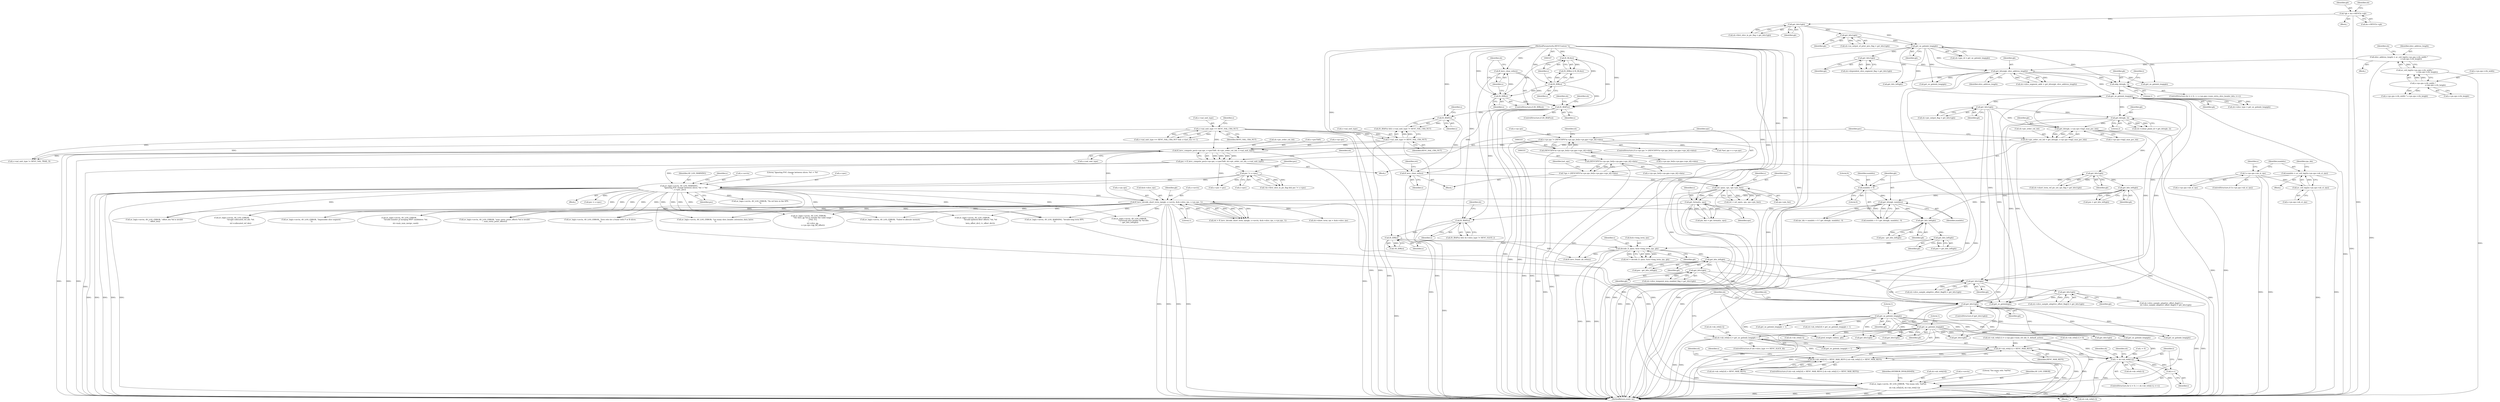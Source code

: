 digraph "0_FFmpeg_54655623a82632e7624714d7b2a3e039dc5faa7e_0@array" {
"1001169" [label="(Call,sh->nb_refs[L1] = get_ue_golomb_long(gb) + 1)"];
"1001176" [label="(Call,get_ue_golomb_long(gb))"];
"1001160" [label="(Call,get_ue_golomb_long(gb))"];
"1001150" [label="(Call,get_bits1(gb))"];
"1000699" [label="(Call,get_bits(gb, 2))"];
"1000617" [label="(Call,get_ue_golomb_long(gb))"];
"1000610" [label="(Call,skip_bits(gb, 1))"];
"1000511" [label="(Call,get_bitsz(gb, slice_address_length))"];
"1000487" [label="(Call,get_bits1(gb))"];
"1000201" [label="(Call,get_ue_golomb_long(gb))"];
"1000132" [label="(Call,get_bits1(gb))"];
"1000111" [label="(Call,*gb = &s->HEVClc->gb)"];
"1000195" [label="(Call,get_bits1(gb))"];
"1000489" [label="(Call,slice_address_length = av_ceil_log2(s->ps.sps->ctb_width *\n                                            s->ps.sps->ctb_height))"];
"1000491" [label="(Call,av_ceil_log2(s->ps.sps->ctb_width *\n                                            s->ps.sps->ctb_height))"];
"1000492" [label="(Call,s->ps.sps->ctb_width *\n                                            s->ps.sps->ctb_height)"];
"1000685" [label="(Call,get_bits1(gb))"];
"1001065" [label="(Call,get_bits1(gb))"];
"1001042" [label="(Call,get_bits1(gb))"];
"1000932" [label="(Call,get_bits_left(gb))"];
"1000898" [label="(Call,decode_lt_rps(s, &sh->long_term_rps, gb))"];
"1000704" [label="(Call,IS_IDR(s))"];
"1000652" [label="(Call,IS_IRAP(s))"];
"1000189" [label="(Call,IS_IRAP(s))"];
"1000181" [label="(Call,ff_hevc_clear_refs(s))"];
"1000179" [label="(Call,IS_IDR(s))"];
"1000156" [label="(Call,IS_BLA(s))"];
"1000154" [label="(Call,IS_IDR(s))"];
"1000108" [label="(MethodParameterIn,HEVCContext *s)"];
"1000431" [label="(Call,get_format(s, sps))"];
"1000417" [label="(Call,set_sps(s, sps, sps->pix_fmt))"];
"1000413" [label="(Call,ff_hevc_clear_refs(s))"];
"1000360" [label="(Call,IS_IRAP(s))"];
"1000328" [label="(Call,*sps = (HEVCSPS*)s->ps.sps_list[s->ps.pps->sps_id]->data)"];
"1000330" [label="(Call,(HEVCSPS*)s->ps.sps_list[s->ps.pps->sps_id]->data)"];
"1000309" [label="(Call,(HEVCSPS*)s->ps.sps_list[s->ps.pps->sps_id]->data)"];
"1000894" [label="(Call,get_bits_left(gb))"];
"1000890" [label="(Call,get_bits_left(gb))"];
"1000866" [label="(Call,get_bits(gb, numbits))"];
"1000789" [label="(Call,get_bits_left(gb))"];
"1000785" [label="(Call,get_bits1(gb))"];
"1000713" [label="(Call,get_bits(gb, s->ps.sps->log2_max_poc_lsb))"];
"1000863" [label="(Call,numbits > 0)"];
"1000850" [label="(Call,numbits = av_ceil_log2(s->ps.sps->nb_st_rps))"];
"1000852" [label="(Call,av_ceil_log2(s->ps.sps->nb_st_rps))"];
"1000833" [label="(Call,!s->ps.sps->nb_st_rps)"];
"1000799" [label="(Call,ff_hevc_decode_short_term_rps(gb, s->avctx, &sh->slice_rps, s->ps.sps, 1))"];
"1000751" [label="(Call,av_log(s->avctx, AV_LOG_WARNING,\n                       \"Ignoring POC change between slices: %d -> %d\n\", s->poc, poc))"];
"1000745" [label="(Call,poc != s->poc)"];
"1000722" [label="(Call,poc = ff_hevc_compute_poc(s->ps.sps, s->pocTid0, sh->pic_order_cnt_lsb, s->nal_unit_type))"];
"1000724" [label="(Call,ff_hevc_compute_poc(s->ps.sps, s->pocTid0, sh->pic_order_cnt_lsb, s->nal_unit_type))"];
"1000303" [label="(Call,s->ps.sps != (HEVCSPS*)s->ps.sps_list[s->ps.pps->sps_id]->data)"];
"1000709" [label="(Call,sh->pic_order_cnt_lsb = get_bits(gb, s->ps.sps->log2_max_poc_lsb))"];
"1000287" [label="(Call,s->nal_unit_type == HEVC_NAL_CRA_NUT)"];
"1000362" [label="(Call,s->nal_unit_type != HEVC_NAL_CRA_NUT)"];
"1000946" [label="(Call,get_bits1(gb))"];
"1001188" [label="(Call,sh->nb_refs[L1] > HEVC_MAX_REFS)"];
"1001180" [label="(Call,sh->nb_refs[L0] > HEVC_MAX_REFS || sh->nb_refs[L1] > HEVC_MAX_REFS)"];
"1001196" [label="(Call,av_log(s->avctx, AV_LOG_ERROR, \"Too many refs: %d/%d.\n\",\n                       sh->nb_refs[L0], sh->nb_refs[L1]))"];
"1001324" [label="(Call,i < sh->nb_refs[L1])"];
"1001331" [label="(Call,i++)"];
"1001808" [label="(Call,get_ue_golomb_long(gb))"];
"1000904" [label="(Identifier,gb)"];
"1000704" [label="(Call,IS_IDR(s))"];
"1000487" [label="(Call,get_bits1(gb))"];
"1000799" [label="(Call,ff_hevc_decode_short_term_rps(gb, s->avctx, &sh->slice_rps, s->ps.sps, 1))"];
"1000705" [label="(Identifier,s)"];
"1001331" [label="(Call,i++)"];
"1000202" [label="(Identifier,gb)"];
"1001197" [label="(Call,s->avctx)"];
"1001201" [label="(Literal,\"Too many refs: %d/%d.\n\")"];
"1000609" [label="(Identifier,i)"];
"1001523" [label="(Call,get_se_golomb(gb))"];
"1000756" [label="(Literal,\"Ignoring POC change between slices: %d -> %d\n\")"];
"1000891" [label="(Identifier,gb)"];
"1000418" [label="(Identifier,s)"];
"1000132" [label="(Call,get_bits1(gb))"];
"1001179" [label="(ControlStructure,if (sh->nb_refs[L0] > HEVC_MAX_REFS || sh->nb_refs[L1] > HEVC_MAX_REFS))"];
"1000201" [label="(Call,get_ue_golomb_long(gb))"];
"1001178" [label="(Literal,1)"];
"1000611" [label="(Identifier,gb)"];
"1000431" [label="(Call,get_format(s, sps))"];
"1000895" [label="(Identifier,gb)"];
"1000155" [label="(Identifier,s)"];
"1000757" [label="(Call,s->poc)"];
"1001435" [label="(Call,av_log(s->avctx, AV_LOG_ERROR,\n                               \"Invalid collocated_ref_idx: %d.\n\",\n                               sh->collocated_ref_idx))"];
"1000797" [label="(Call,ret = ff_hevc_decode_short_term_rps(gb, s->avctx, &sh->slice_rps, s->ps.sps, 1))"];
"1000302" [label="(ControlStructure,if (s->ps.sps != (HEVCSPS*)s->ps.sps_list[s->ps.pps->sps_id]->data))"];
"1000128" [label="(Call,sh->first_slice_in_pic_flag = get_bits1(gb))"];
"1000755" [label="(Identifier,AV_LOG_WARNING)"];
"1000612" [label="(Literal,1)"];
"1000898" [label="(Call,decode_lt_rps(s, &sh->long_term_rps, gb))"];
"1000786" [label="(Identifier,gb)"];
"1000776" [label="(Call,s->poc = poc)"];
"1000743" [label="(Identifier,sh)"];
"1001420" [label="(Call,get_ue_golomb_long(gb))"];
"1000700" [label="(Identifier,gb)"];
"1000332" [label="(Call,s->ps.sps_list[s->ps.pps->sps_id]->data)"];
"1000723" [label="(Identifier,poc)"];
"1002030" [label="(Call,get_ue_golomb_long(gb))"];
"1001320" [label="(ControlStructure,for (i = 0; i < sh->nb_refs[L1]; i++))"];
"1000656" [label="(Identifier,sh)"];
"1000493" [label="(Call,s->ps.sps->ctb_width)"];
"1001036" [label="(Call,sh->slice_sample_adaptive_offset_flag[0] = get_bits1(gb))"];
"1000483" [label="(Call,sh->dependent_slice_segment_flag = get_bits1(gb))"];
"1000652" [label="(Call,IS_IRAP(s))"];
"1000361" [label="(Identifier,s)"];
"1000112" [label="(Identifier,gb)"];
"1001161" [label="(Identifier,gb)"];
"1000489" [label="(Call,slice_address_length = av_ceil_log2(s->ps.sps->ctb_width *\n                                            s->ps.sps->ctb_height))"];
"1000787" [label="(Call,pos = get_bits_left(gb))"];
"1001189" [label="(Call,sh->nb_refs[L1])"];
"1000179" [label="(Call,IS_IDR(s))"];
"1001181" [label="(Call,sh->nb_refs[L0] > HEVC_MAX_REFS)"];
"1000195" [label="(Call,get_bits1(gb))"];
"1000154" [label="(Call,IS_IDR(s))"];
"1001136" [label="(Call,sh->nb_refs[L1] = s->ps.pps->num_ref_idx_l1_default_active)"];
"1001326" [label="(Call,sh->nb_refs[L1])"];
"1001195" [label="(Block,)"];
"1000193" [label="(Identifier,sh)"];
"1000491" [label="(Call,av_ceil_log2(s->ps.sps->ctb_width *\n                                            s->ps.sps->ctb_height))"];
"1000500" [label="(Call,s->ps.sps->ctb_height)"];
"1000725" [label="(Call,s->ps.sps)"];
"1000291" [label="(Identifier,HEVC_NAL_CRA_NUT)"];
"1001478" [label="(Call,pred_weight_table(s, gb))"];
"1000781" [label="(Call,sh->short_term_ref_pic_set_sps_flag = get_bits1(gb))"];
"1001324" [label="(Call,i < sh->nb_refs[L1])"];
"1000790" [label="(Identifier,gb)"];
"1001149" [label="(ControlStructure,if (get_bits1(gb)))"];
"1000311" [label="(Call,s->ps.sps_list[s->ps.pps->sps_id]->data)"];
"1000801" [label="(Call,s->avctx)"];
"1000699" [label="(Call,get_bits(gb, 2))"];
"1000760" [label="(Identifier,poc)"];
"1001066" [label="(Identifier,gb)"];
"1000713" [label="(Call,get_bits(gb, s->ps.sps->log2_max_poc_lsb))"];
"1000851" [label="(Identifier,numbits)"];
"1000294" [label="(Identifier,s)"];
"1000864" [label="(Identifier,numbits)"];
"1001369" [label="(Call,get_bits1(gb))"];
"1000432" [label="(Identifier,s)"];
"1000681" [label="(Call,sh->pic_output_flag = get_bits1(gb))"];
"1000813" [label="(Literal,1)"];
"1001200" [label="(Identifier,AV_LOG_ERROR)"];
"1001176" [label="(Call,get_ue_golomb_long(gb))"];
"1001858" [label="(Call,av_log(s->avctx, AV_LOG_ERROR, \"offset_len %d is invalid\n\", offset_len))"];
"1001162" [label="(Literal,1)"];
"1001236" [label="(Call,av_log(s->avctx, AV_LOG_ERROR, \"Zero refs for a frame with P or B slices.\n\"))"];
"1000288" [label="(Call,s->nal_unit_type)"];
"1000366" [label="(Identifier,HEVC_NAL_CRA_NUT)"];
"1001321" [label="(Call,i = 0)"];
"1000867" [label="(Identifier,gb)"];
"1001207" [label="(Call,sh->nb_refs[L1])"];
"1002033" [label="(Call,av_log(s->avctx, AV_LOG_ERROR, \"too many slice_header_extension_data_bytes\n\"))"];
"1000947" [label="(Identifier,gb)"];
"1000709" [label="(Call,sh->pic_order_cnt_lsb = get_bits(gb, s->ps.sps->log2_max_poc_lsb))"];
"1000842" [label="(Call,av_log(s->avctx, AV_LOG_ERROR, \"No ref lists in the SPS.\n\"))"];
"1000287" [label="(Call,s->nal_unit_type == HEVC_NAL_CRA_NUT)"];
"1001508" [label="(Call,av_log(s->avctx, AV_LOG_ERROR,\n                       \"Invalid number of merging MVP candidates: %d.\n\",\n                       sh->max_num_merge_cand))"];
"1000808" [label="(Call,s->ps.sps)"];
"1000703" [label="(Call,!IS_IDR(s))"];
"1000869" [label="(Literal,0)"];
"1000133" [label="(Identifier,gb)"];
"1000861" [label="(Identifier,rps_idx)"];
"1000507" [label="(Call,sh->slice_segment_addr = get_bitsz(gb, slice_address_length))"];
"1000109" [label="(Block,)"];
"1000416" [label="(Identifier,ret)"];
"1000868" [label="(Identifier,numbits)"];
"1001647" [label="(Call,av_log(s->avctx, AV_LOG_ERROR,\n                            \"Invalid deblock filter offsets: %d, %d\n\",\n                            beta_offset_div2, tc_offset_div2))"];
"1000715" [label="(Call,s->ps.sps->log2_max_poc_lsb)"];
"1001816" [label="(Call,av_log(s->avctx, AV_LOG_ERROR, \"num_entry_point_offsets %d is invalid\n\", num_entry_point_offsets))"];
"1001933" [label="(Call,av_log(s->avctx, AV_LOG_ERROR, \"Failed to allocate memory\n\"))"];
"1000513" [label="(Identifier,slice_address_length)"];
"1001175" [label="(Call,get_ue_golomb_long(gb) + 1)"];
"1002212" [label="(MethodReturn,static int)"];
"1000850" [label="(Call,numbits = av_ceil_log2(s->ps.sps->nb_st_rps))"];
"1000714" [label="(Identifier,gb)"];
"1000197" [label="(Call,sh->pps_id = get_ue_golomb_long(gb))"];
"1000121" [label="(Identifier,sh)"];
"1000465" [label="(Identifier,sh)"];
"1000942" [label="(Call,sh->slice_temporal_mvp_enabled_flag = get_bits1(gb))"];
"1000108" [label="(MethodParameterIn,HEVCContext *s)"];
"1000890" [label="(Call,get_bits_left(gb))"];
"1000686" [label="(Identifier,gb)"];
"1000894" [label="(Call,get_bits_left(gb))"];
"1000899" [label="(Identifier,s)"];
"1001065" [label="(Call,get_bits1(gb))"];
"1000834" [label="(Call,s->ps.sps->nb_st_rps)"];
"1000865" [label="(Literal,0)"];
"1000111" [label="(Call,*gb = &s->HEVClc->gb)"];
"1000512" [label="(Identifier,gb)"];
"1000113" [label="(Call,&s->HEVClc->gb)"];
"1000473" [label="(Block,)"];
"1001196" [label="(Call,av_log(s->avctx, AV_LOG_ERROR, \"Too many refs: %d/%d.\n\",\n                       sh->nb_refs[L0], sh->nb_refs[L1]))"];
"1001042" [label="(Call,get_bits1(gb))"];
"1000946" [label="(Call,get_bits1(gb))"];
"1000519" [label="(Call,s->ps.sps->ctb_width * s->ps.sps->ctb_height)"];
"1001403" [label="(Call,get_bits1(gb))"];
"1000286" [label="(Call,s->nal_unit_type == HEVC_NAL_CRA_NUT && s->last_eos == 1)"];
"1000701" [label="(Literal,2)"];
"1000860" [label="(Call,rps_idx = numbits > 0 ? get_bits(gb, numbits) : 0)"];
"1000751" [label="(Call,av_log(s->avctx, AV_LOG_WARNING,\n                       \"Ignoring POC change between slices: %d -> %d\n\", s->poc, poc))"];
"1000419" [label="(Identifier,sps)"];
"1001493" [label="(Call,get_ue_golomb_long(gb))"];
"1001184" [label="(Identifier,sh)"];
"1000328" [label="(Call,*sps = (HEVCSPS*)s->ps.sps_list[s->ps.pps->sps_id]->data)"];
"1000156" [label="(Call,IS_BLA(s))"];
"1000363" [label="(Call,s->nal_unit_type)"];
"1000420" [label="(Call,sps->pix_fmt)"];
"1001170" [label="(Call,sh->nb_refs[L1])"];
"1000618" [label="(Identifier,gb)"];
"1000326" [label="(Block,)"];
"1001059" [label="(Call,sh->slice_sample_adaptive_offset_flag[2] = get_bits1(gb))"];
"1001194" [label="(Identifier,HEVC_MAX_REFS)"];
"1001156" [label="(Identifier,sh)"];
"1000852" [label="(Call,av_ceil_log2(s->ps.sps->nb_st_rps))"];
"1000189" [label="(Call,IS_IRAP(s))"];
"1000888" [label="(Call,pos - get_bits_left(gb))"];
"1000303" [label="(Call,s->ps.sps != (HEVCSPS*)s->ps.sps_list[s->ps.pps->sps_id]->data)"];
"1000804" [label="(Call,&sh->slice_rps)"];
"1001150" [label="(Call,get_bits1(gb))"];
"1000414" [label="(Identifier,s)"];
"1000710" [label="(Call,sh->pic_order_cnt_lsb)"];
"1001230" [label="(Call,ff_hevc_frame_nb_refs(s))"];
"1000617" [label="(Call,get_ue_golomb_long(gb))"];
"1000595" [label="(ControlStructure,for (i = 0; i < s->ps.pps->num_extra_slice_header_bits; i++))"];
"1000930" [label="(Call,pos - get_bits_left(gb))"];
"1000832" [label="(ControlStructure,if (!s->ps.sps->nb_st_rps))"];
"1000736" [label="(Call,s->nal_unit_type)"];
"1000746" [label="(Identifier,poc)"];
"1001180" [label="(Call,sh->nb_refs[L0] > HEVC_MAX_REFS || sh->nb_refs[L1] > HEVC_MAX_REFS)"];
"1001096" [label="(Call,sh->nb_refs[L1] = 0)"];
"1001213" [label="(Identifier,AVERROR_INVALIDDATA)"];
"1000853" [label="(Call,s->ps.sps->nb_st_rps)"];
"1001337" [label="(Identifier,sh)"];
"1000750" [label="(Block,)"];
"1000740" [label="(Call,!sh->first_slice_in_pic_flag && poc != s->poc)"];
"1000191" [label="(Call,sh->no_output_of_prior_pics_flag = get_bits1(gb))"];
"1000417" [label="(Call,set_sps(s, sps, sps->pix_fmt))"];
"1000820" [label="(Call,sh->short_term_rps = &sh->slice_rps)"];
"1000190" [label="(Identifier,s)"];
"1000492" [label="(Call,s->ps.sps->ctb_width *\n                                            s->ps.sps->ctb_height)"];
"1000348" [label="(Call,*last_sps = s->ps.sps)"];
"1001355" [label="(Call,get_bits1(gb))"];
"1000610" [label="(Call,skip_bits(gb, 1))"];
"1000833" [label="(Call,!s->ps.sps->nb_st_rps)"];
"1001188" [label="(Call,sh->nb_refs[L1] > HEVC_MAX_REFS)"];
"1000765" [label="(Identifier,s)"];
"1000733" [label="(Call,sh->pic_order_cnt_lsb)"];
"1000360" [label="(Call,IS_IRAP(s))"];
"1001332" [label="(Identifier,i)"];
"1000651" [label="(Call,IS_IRAP(s) && sh->slice_type != HEVC_SLICE_I)"];
"1000153" [label="(Call,IS_IDR(s) || IS_BLA(s))"];
"1000862" [label="(Call,numbits > 0 ? get_bits(gb, numbits) : 0)"];
"1001325" [label="(Identifier,i)"];
"1002140" [label="(Call,get_bits_left(gb))"];
"1000745" [label="(Call,poc != s->poc)"];
"1000362" [label="(Call,s->nal_unit_type != HEVC_NAL_CRA_NUT)"];
"1000199" [label="(Identifier,sh)"];
"1001043" [label="(Identifier,gb)"];
"1000866" [label="(Call,get_bits(gb, numbits))"];
"1000685" [label="(Call,get_bits1(gb))"];
"1001163" [label="(ControlStructure,if (sh->slice_type == HEVC_SLICE_B))"];
"1000359" [label="(Call,IS_IRAP(s) && s->nal_unit_type != HEVC_NAL_CRA_NUT)"];
"1000933" [label="(Identifier,gb)"];
"1000724" [label="(Call,ff_hevc_compute_poc(s->ps.sps, s->pocTid0, sh->pic_order_cnt_lsb, s->nal_unit_type))"];
"1001217" [label="(Identifier,sh)"];
"1000789" [label="(Call,get_bits_left(gb))"];
"1001169" [label="(Call,sh->nb_refs[L1] = get_ue_golomb_long(gb) + 1)"];
"1000863" [label="(Call,numbits > 0)"];
"1000509" [label="(Identifier,sh)"];
"1000349" [label="(Identifier,last_sps)"];
"1000695" [label="(Call,sh->colour_plane_id = get_bits(gb, 2))"];
"1000613" [label="(Call,sh->slice_type = get_ue_golomb_long(gb))"];
"1000910" [label="(Call,av_log(s->avctx, AV_LOG_WARNING, \"Invalid long term RPS.\n\"))"];
"1000800" [label="(Identifier,gb)"];
"1000829" [label="(Block,)"];
"1000706" [label="(Block,)"];
"1001159" [label="(Call,get_ue_golomb_long(gb) + 1)"];
"1000488" [label="(Identifier,gb)"];
"1000511" [label="(Call,get_bitsz(gb, slice_address_length))"];
"1000730" [label="(Call,s->pocTid0)"];
"1001202" [label="(Call,sh->nb_refs[L0])"];
"1001198" [label="(Identifier,s)"];
"1000364" [label="(Identifier,s)"];
"1000157" [label="(Identifier,s)"];
"1001153" [label="(Call,sh->nb_refs[L0] = get_ue_golomb_long(gb) + 1)"];
"1000180" [label="(Identifier,s)"];
"1000980" [label="(Call,s->nal_unit_type != HEVC_NAL_TRAIL_N)"];
"1000653" [label="(Identifier,s)"];
"1000413" [label="(Call,ff_hevc_clear_refs(s))"];
"1000785" [label="(Call,get_bits1(gb))"];
"1000747" [label="(Call,s->poc)"];
"1002090" [label="(Call,av_log(s->avctx, AV_LOG_ERROR,\n               \"The slice_qp %d is outside the valid range \"\n               \"[%d, 51].\n\",\n               sh->slice_qp,\n               -s->ps.sps->qp_bd_offset))"];
"1000185" [label="(Identifier,sh)"];
"1000433" [label="(Identifier,sps)"];
"1001348" [label="(Identifier,sh)"];
"1001053" [label="(Call,sh->slice_sample_adaptive_offset_flag[1] =\n                sh->slice_sample_adaptive_offset_flag[2] = get_bits1(gb))"];
"1000771" [label="(Call,poc = s->poc)"];
"1001160" [label="(Call,get_ue_golomb_long(gb))"];
"1000181" [label="(Call,ff_hevc_clear_refs(s))"];
"1000429" [label="(Call,pix_fmt = get_format(s, sps))"];
"1000844" [label="(Identifier,s)"];
"1001151" [label="(Identifier,gb)"];
"1000900" [label="(Call,&sh->long_term_rps)"];
"1000722" [label="(Call,poc = ff_hevc_compute_poc(s->ps.sps, s->pocTid0, sh->pic_order_cnt_lsb, s->nal_unit_type))"];
"1000490" [label="(Identifier,slice_address_length)"];
"1000415" [label="(Call,ret = set_sps(s, sps, sps->pix_fmt))"];
"1000188" [label="(ControlStructure,if (IS_IRAP(s)))"];
"1000196" [label="(Identifier,gb)"];
"1000892" [label="(Call,pos = get_bits_left(gb))"];
"1000932" [label="(Call,get_bits_left(gb))"];
"1000304" [label="(Call,s->ps.sps)"];
"1000329" [label="(Identifier,sps)"];
"1000330" [label="(Call,(HEVCSPS*)s->ps.sps_list[s->ps.pps->sps_id]->data)"];
"1000178" [label="(ControlStructure,if (IS_IDR(s)))"];
"1001263" [label="(Call,get_bits1(gb))"];
"1000896" [label="(Call,ret = decode_lt_rps(s, &sh->long_term_rps, gb))"];
"1000182" [label="(Identifier,s)"];
"1002130" [label="(Call,av_log(s->avctx, AV_LOG_ERROR, \"Impossible slice segment.\n\"))"];
"1001177" [label="(Identifier,gb)"];
"1002144" [label="(Call,av_log(s->avctx, AV_LOG_ERROR,\n               \"Overread slice header by %d bits\n\", -get_bits_left(gb)))"];
"1000752" [label="(Call,s->avctx)"];
"1000309" [label="(Call,(HEVCSPS*)s->ps.sps_list[s->ps.pps->sps_id]->data)"];
"1001169" -> "1001163"  [label="AST: "];
"1001169" -> "1001175"  [label="CFG: "];
"1001170" -> "1001169"  [label="AST: "];
"1001175" -> "1001169"  [label="AST: "];
"1001184" -> "1001169"  [label="CFG: "];
"1001169" -> "1002212"  [label="DDG: "];
"1001169" -> "1002212"  [label="DDG: "];
"1001176" -> "1001169"  [label="DDG: "];
"1001169" -> "1001188"  [label="DDG: "];
"1001169" -> "1001196"  [label="DDG: "];
"1001169" -> "1001324"  [label="DDG: "];
"1001176" -> "1001175"  [label="AST: "];
"1001176" -> "1001177"  [label="CFG: "];
"1001177" -> "1001176"  [label="AST: "];
"1001178" -> "1001176"  [label="CFG: "];
"1001176" -> "1002212"  [label="DDG: "];
"1001176" -> "1001175"  [label="DDG: "];
"1001160" -> "1001176"  [label="DDG: "];
"1001176" -> "1001263"  [label="DDG: "];
"1001176" -> "1001355"  [label="DDG: "];
"1001176" -> "1001369"  [label="DDG: "];
"1001176" -> "1001403"  [label="DDG: "];
"1001176" -> "1001420"  [label="DDG: "];
"1001176" -> "1001478"  [label="DDG: "];
"1001176" -> "1001493"  [label="DDG: "];
"1001160" -> "1001159"  [label="AST: "];
"1001160" -> "1001161"  [label="CFG: "];
"1001161" -> "1001160"  [label="AST: "];
"1001162" -> "1001160"  [label="CFG: "];
"1001160" -> "1002212"  [label="DDG: "];
"1001160" -> "1001153"  [label="DDG: "];
"1001160" -> "1001159"  [label="DDG: "];
"1001150" -> "1001160"  [label="DDG: "];
"1001160" -> "1001263"  [label="DDG: "];
"1001160" -> "1001355"  [label="DDG: "];
"1001160" -> "1001369"  [label="DDG: "];
"1001160" -> "1001403"  [label="DDG: "];
"1001160" -> "1001420"  [label="DDG: "];
"1001160" -> "1001478"  [label="DDG: "];
"1001160" -> "1001493"  [label="DDG: "];
"1001150" -> "1001149"  [label="AST: "];
"1001150" -> "1001151"  [label="CFG: "];
"1001151" -> "1001150"  [label="AST: "];
"1001156" -> "1001150"  [label="CFG: "];
"1001184" -> "1001150"  [label="CFG: "];
"1001150" -> "1002212"  [label="DDG: "];
"1001150" -> "1002212"  [label="DDG: "];
"1000699" -> "1001150"  [label="DDG: "];
"1001065" -> "1001150"  [label="DDG: "];
"1000617" -> "1001150"  [label="DDG: "];
"1001042" -> "1001150"  [label="DDG: "];
"1000932" -> "1001150"  [label="DDG: "];
"1000946" -> "1001150"  [label="DDG: "];
"1000685" -> "1001150"  [label="DDG: "];
"1001150" -> "1001263"  [label="DDG: "];
"1001150" -> "1001355"  [label="DDG: "];
"1001150" -> "1001369"  [label="DDG: "];
"1001150" -> "1001403"  [label="DDG: "];
"1001150" -> "1001420"  [label="DDG: "];
"1001150" -> "1001478"  [label="DDG: "];
"1001150" -> "1001493"  [label="DDG: "];
"1000699" -> "1000695"  [label="AST: "];
"1000699" -> "1000701"  [label="CFG: "];
"1000700" -> "1000699"  [label="AST: "];
"1000701" -> "1000699"  [label="AST: "];
"1000695" -> "1000699"  [label="CFG: "];
"1000699" -> "1000695"  [label="DDG: "];
"1000699" -> "1000695"  [label="DDG: "];
"1000617" -> "1000699"  [label="DDG: "];
"1000685" -> "1000699"  [label="DDG: "];
"1000699" -> "1000713"  [label="DDG: "];
"1000699" -> "1001042"  [label="DDG: "];
"1000699" -> "1001523"  [label="DDG: "];
"1000617" -> "1000613"  [label="AST: "];
"1000617" -> "1000618"  [label="CFG: "];
"1000618" -> "1000617"  [label="AST: "];
"1000613" -> "1000617"  [label="CFG: "];
"1000617" -> "1002212"  [label="DDG: "];
"1000617" -> "1000613"  [label="DDG: "];
"1000610" -> "1000617"  [label="DDG: "];
"1000511" -> "1000617"  [label="DDG: "];
"1000201" -> "1000617"  [label="DDG: "];
"1000617" -> "1000685"  [label="DDG: "];
"1000617" -> "1000713"  [label="DDG: "];
"1000617" -> "1001042"  [label="DDG: "];
"1000617" -> "1001523"  [label="DDG: "];
"1000610" -> "1000595"  [label="AST: "];
"1000610" -> "1000612"  [label="CFG: "];
"1000611" -> "1000610"  [label="AST: "];
"1000612" -> "1000610"  [label="AST: "];
"1000609" -> "1000610"  [label="CFG: "];
"1000610" -> "1002212"  [label="DDG: "];
"1000511" -> "1000610"  [label="DDG: "];
"1000201" -> "1000610"  [label="DDG: "];
"1000511" -> "1000507"  [label="AST: "];
"1000511" -> "1000513"  [label="CFG: "];
"1000512" -> "1000511"  [label="AST: "];
"1000513" -> "1000511"  [label="AST: "];
"1000507" -> "1000511"  [label="CFG: "];
"1000511" -> "1002212"  [label="DDG: "];
"1000511" -> "1002212"  [label="DDG: "];
"1000511" -> "1000507"  [label="DDG: "];
"1000511" -> "1000507"  [label="DDG: "];
"1000487" -> "1000511"  [label="DDG: "];
"1000201" -> "1000511"  [label="DDG: "];
"1000489" -> "1000511"  [label="DDG: "];
"1000511" -> "1001808"  [label="DDG: "];
"1000511" -> "1002030"  [label="DDG: "];
"1000511" -> "1002140"  [label="DDG: "];
"1000487" -> "1000483"  [label="AST: "];
"1000487" -> "1000488"  [label="CFG: "];
"1000488" -> "1000487"  [label="AST: "];
"1000483" -> "1000487"  [label="CFG: "];
"1000487" -> "1000483"  [label="DDG: "];
"1000201" -> "1000487"  [label="DDG: "];
"1000201" -> "1000197"  [label="AST: "];
"1000201" -> "1000202"  [label="CFG: "];
"1000202" -> "1000201"  [label="AST: "];
"1000197" -> "1000201"  [label="CFG: "];
"1000201" -> "1002212"  [label="DDG: "];
"1000201" -> "1000197"  [label="DDG: "];
"1000132" -> "1000201"  [label="DDG: "];
"1000195" -> "1000201"  [label="DDG: "];
"1000201" -> "1001808"  [label="DDG: "];
"1000201" -> "1002030"  [label="DDG: "];
"1000201" -> "1002140"  [label="DDG: "];
"1000132" -> "1000128"  [label="AST: "];
"1000132" -> "1000133"  [label="CFG: "];
"1000133" -> "1000132"  [label="AST: "];
"1000128" -> "1000132"  [label="CFG: "];
"1000132" -> "1002212"  [label="DDG: "];
"1000132" -> "1000128"  [label="DDG: "];
"1000111" -> "1000132"  [label="DDG: "];
"1000132" -> "1000195"  [label="DDG: "];
"1000111" -> "1000109"  [label="AST: "];
"1000111" -> "1000113"  [label="CFG: "];
"1000112" -> "1000111"  [label="AST: "];
"1000113" -> "1000111"  [label="AST: "];
"1000121" -> "1000111"  [label="CFG: "];
"1000111" -> "1002212"  [label="DDG: "];
"1000195" -> "1000191"  [label="AST: "];
"1000195" -> "1000196"  [label="CFG: "];
"1000196" -> "1000195"  [label="AST: "];
"1000191" -> "1000195"  [label="CFG: "];
"1000195" -> "1000191"  [label="DDG: "];
"1000489" -> "1000473"  [label="AST: "];
"1000489" -> "1000491"  [label="CFG: "];
"1000490" -> "1000489"  [label="AST: "];
"1000491" -> "1000489"  [label="AST: "];
"1000509" -> "1000489"  [label="CFG: "];
"1000489" -> "1002212"  [label="DDG: "];
"1000491" -> "1000489"  [label="DDG: "];
"1000491" -> "1000492"  [label="CFG: "];
"1000492" -> "1000491"  [label="AST: "];
"1000491" -> "1002212"  [label="DDG: "];
"1000492" -> "1000491"  [label="DDG: "];
"1000492" -> "1000491"  [label="DDG: "];
"1000492" -> "1000500"  [label="CFG: "];
"1000493" -> "1000492"  [label="AST: "];
"1000500" -> "1000492"  [label="AST: "];
"1000492" -> "1000519"  [label="DDG: "];
"1000492" -> "1000519"  [label="DDG: "];
"1000685" -> "1000681"  [label="AST: "];
"1000685" -> "1000686"  [label="CFG: "];
"1000686" -> "1000685"  [label="AST: "];
"1000681" -> "1000685"  [label="CFG: "];
"1000685" -> "1000681"  [label="DDG: "];
"1000685" -> "1000713"  [label="DDG: "];
"1000685" -> "1001042"  [label="DDG: "];
"1000685" -> "1001523"  [label="DDG: "];
"1001065" -> "1001059"  [label="AST: "];
"1001065" -> "1001066"  [label="CFG: "];
"1001066" -> "1001065"  [label="AST: "];
"1001059" -> "1001065"  [label="CFG: "];
"1001065" -> "1001053"  [label="DDG: "];
"1001065" -> "1001059"  [label="DDG: "];
"1001042" -> "1001065"  [label="DDG: "];
"1001065" -> "1001523"  [label="DDG: "];
"1001042" -> "1001036"  [label="AST: "];
"1001042" -> "1001043"  [label="CFG: "];
"1001043" -> "1001042"  [label="AST: "];
"1001036" -> "1001042"  [label="CFG: "];
"1001042" -> "1001036"  [label="DDG: "];
"1000932" -> "1001042"  [label="DDG: "];
"1000946" -> "1001042"  [label="DDG: "];
"1001042" -> "1001523"  [label="DDG: "];
"1000932" -> "1000930"  [label="AST: "];
"1000932" -> "1000933"  [label="CFG: "];
"1000933" -> "1000932"  [label="AST: "];
"1000930" -> "1000932"  [label="CFG: "];
"1000932" -> "1000930"  [label="DDG: "];
"1000898" -> "1000932"  [label="DDG: "];
"1000932" -> "1000946"  [label="DDG: "];
"1000932" -> "1001523"  [label="DDG: "];
"1000898" -> "1000896"  [label="AST: "];
"1000898" -> "1000904"  [label="CFG: "];
"1000899" -> "1000898"  [label="AST: "];
"1000900" -> "1000898"  [label="AST: "];
"1000904" -> "1000898"  [label="AST: "];
"1000896" -> "1000898"  [label="CFG: "];
"1000898" -> "1002212"  [label="DDG: "];
"1000898" -> "1002212"  [label="DDG: "];
"1000898" -> "1002212"  [label="DDG: "];
"1000898" -> "1000896"  [label="DDG: "];
"1000898" -> "1000896"  [label="DDG: "];
"1000898" -> "1000896"  [label="DDG: "];
"1000704" -> "1000898"  [label="DDG: "];
"1000108" -> "1000898"  [label="DDG: "];
"1000894" -> "1000898"  [label="DDG: "];
"1000898" -> "1001230"  [label="DDG: "];
"1000704" -> "1000703"  [label="AST: "];
"1000704" -> "1000705"  [label="CFG: "];
"1000705" -> "1000704"  [label="AST: "];
"1000703" -> "1000704"  [label="CFG: "];
"1000704" -> "1002212"  [label="DDG: "];
"1000704" -> "1000703"  [label="DDG: "];
"1000652" -> "1000704"  [label="DDG: "];
"1000108" -> "1000704"  [label="DDG: "];
"1000704" -> "1001230"  [label="DDG: "];
"1000652" -> "1000651"  [label="AST: "];
"1000652" -> "1000653"  [label="CFG: "];
"1000653" -> "1000652"  [label="AST: "];
"1000656" -> "1000652"  [label="CFG: "];
"1000651" -> "1000652"  [label="CFG: "];
"1000652" -> "1002212"  [label="DDG: "];
"1000652" -> "1000651"  [label="DDG: "];
"1000189" -> "1000652"  [label="DDG: "];
"1000431" -> "1000652"  [label="DDG: "];
"1000108" -> "1000652"  [label="DDG: "];
"1000189" -> "1000188"  [label="AST: "];
"1000189" -> "1000190"  [label="CFG: "];
"1000190" -> "1000189"  [label="AST: "];
"1000193" -> "1000189"  [label="CFG: "];
"1000199" -> "1000189"  [label="CFG: "];
"1000189" -> "1002212"  [label="DDG: "];
"1000189" -> "1002212"  [label="DDG: "];
"1000181" -> "1000189"  [label="DDG: "];
"1000156" -> "1000189"  [label="DDG: "];
"1000154" -> "1000189"  [label="DDG: "];
"1000179" -> "1000189"  [label="DDG: "];
"1000108" -> "1000189"  [label="DDG: "];
"1000189" -> "1000360"  [label="DDG: "];
"1000189" -> "1000413"  [label="DDG: "];
"1000181" -> "1000178"  [label="AST: "];
"1000181" -> "1000182"  [label="CFG: "];
"1000182" -> "1000181"  [label="AST: "];
"1000185" -> "1000181"  [label="CFG: "];
"1000181" -> "1002212"  [label="DDG: "];
"1000179" -> "1000181"  [label="DDG: "];
"1000108" -> "1000181"  [label="DDG: "];
"1000179" -> "1000178"  [label="AST: "];
"1000179" -> "1000180"  [label="CFG: "];
"1000180" -> "1000179"  [label="AST: "];
"1000182" -> "1000179"  [label="CFG: "];
"1000185" -> "1000179"  [label="CFG: "];
"1000179" -> "1002212"  [label="DDG: "];
"1000156" -> "1000179"  [label="DDG: "];
"1000154" -> "1000179"  [label="DDG: "];
"1000108" -> "1000179"  [label="DDG: "];
"1000156" -> "1000153"  [label="AST: "];
"1000156" -> "1000157"  [label="CFG: "];
"1000157" -> "1000156"  [label="AST: "];
"1000153" -> "1000156"  [label="CFG: "];
"1000156" -> "1000153"  [label="DDG: "];
"1000154" -> "1000156"  [label="DDG: "];
"1000108" -> "1000156"  [label="DDG: "];
"1000154" -> "1000153"  [label="AST: "];
"1000154" -> "1000155"  [label="CFG: "];
"1000155" -> "1000154"  [label="AST: "];
"1000157" -> "1000154"  [label="CFG: "];
"1000153" -> "1000154"  [label="CFG: "];
"1000154" -> "1000153"  [label="DDG: "];
"1000108" -> "1000154"  [label="DDG: "];
"1000108" -> "1000107"  [label="AST: "];
"1000108" -> "1002212"  [label="DDG: "];
"1000108" -> "1000360"  [label="DDG: "];
"1000108" -> "1000413"  [label="DDG: "];
"1000108" -> "1000417"  [label="DDG: "];
"1000108" -> "1000431"  [label="DDG: "];
"1000108" -> "1001230"  [label="DDG: "];
"1000108" -> "1001478"  [label="DDG: "];
"1000431" -> "1000429"  [label="AST: "];
"1000431" -> "1000433"  [label="CFG: "];
"1000432" -> "1000431"  [label="AST: "];
"1000433" -> "1000431"  [label="AST: "];
"1000429" -> "1000431"  [label="CFG: "];
"1000431" -> "1002212"  [label="DDG: "];
"1000431" -> "1002212"  [label="DDG: "];
"1000431" -> "1000429"  [label="DDG: "];
"1000431" -> "1000429"  [label="DDG: "];
"1000417" -> "1000431"  [label="DDG: "];
"1000417" -> "1000431"  [label="DDG: "];
"1000417" -> "1000415"  [label="AST: "];
"1000417" -> "1000420"  [label="CFG: "];
"1000418" -> "1000417"  [label="AST: "];
"1000419" -> "1000417"  [label="AST: "];
"1000420" -> "1000417"  [label="AST: "];
"1000415" -> "1000417"  [label="CFG: "];
"1000417" -> "1002212"  [label="DDG: "];
"1000417" -> "1002212"  [label="DDG: "];
"1000417" -> "1002212"  [label="DDG: "];
"1000417" -> "1000415"  [label="DDG: "];
"1000417" -> "1000415"  [label="DDG: "];
"1000417" -> "1000415"  [label="DDG: "];
"1000413" -> "1000417"  [label="DDG: "];
"1000328" -> "1000417"  [label="DDG: "];
"1000413" -> "1000326"  [label="AST: "];
"1000413" -> "1000414"  [label="CFG: "];
"1000414" -> "1000413"  [label="AST: "];
"1000416" -> "1000413"  [label="CFG: "];
"1000413" -> "1002212"  [label="DDG: "];
"1000360" -> "1000413"  [label="DDG: "];
"1000360" -> "1000359"  [label="AST: "];
"1000360" -> "1000361"  [label="CFG: "];
"1000361" -> "1000360"  [label="AST: "];
"1000364" -> "1000360"  [label="CFG: "];
"1000359" -> "1000360"  [label="CFG: "];
"1000360" -> "1000359"  [label="DDG: "];
"1000328" -> "1000326"  [label="AST: "];
"1000328" -> "1000330"  [label="CFG: "];
"1000329" -> "1000328"  [label="AST: "];
"1000330" -> "1000328"  [label="AST: "];
"1000349" -> "1000328"  [label="CFG: "];
"1000328" -> "1002212"  [label="DDG: "];
"1000330" -> "1000328"  [label="DDG: "];
"1000330" -> "1000332"  [label="CFG: "];
"1000331" -> "1000330"  [label="AST: "];
"1000332" -> "1000330"  [label="AST: "];
"1000330" -> "1002212"  [label="DDG: "];
"1000309" -> "1000330"  [label="DDG: "];
"1000309" -> "1000303"  [label="AST: "];
"1000309" -> "1000311"  [label="CFG: "];
"1000310" -> "1000309"  [label="AST: "];
"1000311" -> "1000309"  [label="AST: "];
"1000303" -> "1000309"  [label="CFG: "];
"1000309" -> "1002212"  [label="DDG: "];
"1000309" -> "1000303"  [label="DDG: "];
"1000894" -> "1000892"  [label="AST: "];
"1000894" -> "1000895"  [label="CFG: "];
"1000895" -> "1000894"  [label="AST: "];
"1000892" -> "1000894"  [label="CFG: "];
"1000894" -> "1000892"  [label="DDG: "];
"1000890" -> "1000894"  [label="DDG: "];
"1000890" -> "1000888"  [label="AST: "];
"1000890" -> "1000891"  [label="CFG: "];
"1000891" -> "1000890"  [label="AST: "];
"1000888" -> "1000890"  [label="CFG: "];
"1000890" -> "1000888"  [label="DDG: "];
"1000866" -> "1000890"  [label="DDG: "];
"1000789" -> "1000890"  [label="DDG: "];
"1000799" -> "1000890"  [label="DDG: "];
"1000866" -> "1000862"  [label="AST: "];
"1000866" -> "1000868"  [label="CFG: "];
"1000867" -> "1000866"  [label="AST: "];
"1000868" -> "1000866"  [label="AST: "];
"1000862" -> "1000866"  [label="CFG: "];
"1000866" -> "1002212"  [label="DDG: "];
"1000866" -> "1000860"  [label="DDG: "];
"1000866" -> "1000860"  [label="DDG: "];
"1000866" -> "1000862"  [label="DDG: "];
"1000866" -> "1000862"  [label="DDG: "];
"1000789" -> "1000866"  [label="DDG: "];
"1000863" -> "1000866"  [label="DDG: "];
"1000789" -> "1000787"  [label="AST: "];
"1000789" -> "1000790"  [label="CFG: "];
"1000790" -> "1000789"  [label="AST: "];
"1000787" -> "1000789"  [label="CFG: "];
"1000789" -> "1002212"  [label="DDG: "];
"1000789" -> "1000787"  [label="DDG: "];
"1000785" -> "1000789"  [label="DDG: "];
"1000789" -> "1000799"  [label="DDG: "];
"1000785" -> "1000781"  [label="AST: "];
"1000785" -> "1000786"  [label="CFG: "];
"1000786" -> "1000785"  [label="AST: "];
"1000781" -> "1000785"  [label="CFG: "];
"1000785" -> "1000781"  [label="DDG: "];
"1000713" -> "1000785"  [label="DDG: "];
"1000713" -> "1000709"  [label="AST: "];
"1000713" -> "1000715"  [label="CFG: "];
"1000714" -> "1000713"  [label="AST: "];
"1000715" -> "1000713"  [label="AST: "];
"1000709" -> "1000713"  [label="CFG: "];
"1000713" -> "1002212"  [label="DDG: "];
"1000713" -> "1002212"  [label="DDG: "];
"1000713" -> "1000709"  [label="DDG: "];
"1000713" -> "1000709"  [label="DDG: "];
"1000863" -> "1000862"  [label="AST: "];
"1000863" -> "1000865"  [label="CFG: "];
"1000864" -> "1000863"  [label="AST: "];
"1000865" -> "1000863"  [label="AST: "];
"1000867" -> "1000863"  [label="CFG: "];
"1000869" -> "1000863"  [label="CFG: "];
"1000863" -> "1002212"  [label="DDG: "];
"1000850" -> "1000863"  [label="DDG: "];
"1000850" -> "1000829"  [label="AST: "];
"1000850" -> "1000852"  [label="CFG: "];
"1000851" -> "1000850"  [label="AST: "];
"1000852" -> "1000850"  [label="AST: "];
"1000861" -> "1000850"  [label="CFG: "];
"1000850" -> "1002212"  [label="DDG: "];
"1000852" -> "1000850"  [label="DDG: "];
"1000852" -> "1000853"  [label="CFG: "];
"1000853" -> "1000852"  [label="AST: "];
"1000852" -> "1002212"  [label="DDG: "];
"1000833" -> "1000852"  [label="DDG: "];
"1000833" -> "1000832"  [label="AST: "];
"1000833" -> "1000834"  [label="CFG: "];
"1000834" -> "1000833"  [label="AST: "];
"1000844" -> "1000833"  [label="CFG: "];
"1000851" -> "1000833"  [label="CFG: "];
"1000833" -> "1002212"  [label="DDG: "];
"1000833" -> "1002212"  [label="DDG: "];
"1000799" -> "1000797"  [label="AST: "];
"1000799" -> "1000813"  [label="CFG: "];
"1000800" -> "1000799"  [label="AST: "];
"1000801" -> "1000799"  [label="AST: "];
"1000804" -> "1000799"  [label="AST: "];
"1000808" -> "1000799"  [label="AST: "];
"1000813" -> "1000799"  [label="AST: "];
"1000797" -> "1000799"  [label="CFG: "];
"1000799" -> "1002212"  [label="DDG: "];
"1000799" -> "1002212"  [label="DDG: "];
"1000799" -> "1002212"  [label="DDG: "];
"1000799" -> "1002212"  [label="DDG: "];
"1000799" -> "1000797"  [label="DDG: "];
"1000799" -> "1000797"  [label="DDG: "];
"1000799" -> "1000797"  [label="DDG: "];
"1000799" -> "1000797"  [label="DDG: "];
"1000799" -> "1000797"  [label="DDG: "];
"1000751" -> "1000799"  [label="DDG: "];
"1000724" -> "1000799"  [label="DDG: "];
"1000799" -> "1000820"  [label="DDG: "];
"1000799" -> "1000910"  [label="DDG: "];
"1000799" -> "1001196"  [label="DDG: "];
"1000799" -> "1001236"  [label="DDG: "];
"1000799" -> "1001435"  [label="DDG: "];
"1000799" -> "1001508"  [label="DDG: "];
"1000799" -> "1001647"  [label="DDG: "];
"1000799" -> "1001816"  [label="DDG: "];
"1000799" -> "1001858"  [label="DDG: "];
"1000799" -> "1001933"  [label="DDG: "];
"1000799" -> "1002033"  [label="DDG: "];
"1000799" -> "1002090"  [label="DDG: "];
"1000799" -> "1002130"  [label="DDG: "];
"1000799" -> "1002144"  [label="DDG: "];
"1000751" -> "1000750"  [label="AST: "];
"1000751" -> "1000760"  [label="CFG: "];
"1000752" -> "1000751"  [label="AST: "];
"1000755" -> "1000751"  [label="AST: "];
"1000756" -> "1000751"  [label="AST: "];
"1000757" -> "1000751"  [label="AST: "];
"1000760" -> "1000751"  [label="AST: "];
"1000765" -> "1000751"  [label="CFG: "];
"1000751" -> "1002212"  [label="DDG: "];
"1000751" -> "1002212"  [label="DDG: "];
"1000751" -> "1002212"  [label="DDG: "];
"1000751" -> "1002212"  [label="DDG: "];
"1000751" -> "1002212"  [label="DDG: "];
"1000745" -> "1000751"  [label="DDG: "];
"1000745" -> "1000751"  [label="DDG: "];
"1000722" -> "1000751"  [label="DDG: "];
"1000751" -> "1000771"  [label="DDG: "];
"1000751" -> "1000842"  [label="DDG: "];
"1000751" -> "1000910"  [label="DDG: "];
"1000751" -> "1000910"  [label="DDG: "];
"1000751" -> "1001196"  [label="DDG: "];
"1000751" -> "1001236"  [label="DDG: "];
"1000751" -> "1001435"  [label="DDG: "];
"1000751" -> "1001508"  [label="DDG: "];
"1000751" -> "1001647"  [label="DDG: "];
"1000751" -> "1001816"  [label="DDG: "];
"1000751" -> "1001858"  [label="DDG: "];
"1000751" -> "1001933"  [label="DDG: "];
"1000751" -> "1002033"  [label="DDG: "];
"1000751" -> "1002090"  [label="DDG: "];
"1000751" -> "1002130"  [label="DDG: "];
"1000751" -> "1002144"  [label="DDG: "];
"1000745" -> "1000740"  [label="AST: "];
"1000745" -> "1000747"  [label="CFG: "];
"1000746" -> "1000745"  [label="AST: "];
"1000747" -> "1000745"  [label="AST: "];
"1000740" -> "1000745"  [label="CFG: "];
"1000745" -> "1000740"  [label="DDG: "];
"1000745" -> "1000740"  [label="DDG: "];
"1000722" -> "1000745"  [label="DDG: "];
"1000745" -> "1000776"  [label="DDG: "];
"1000722" -> "1000706"  [label="AST: "];
"1000722" -> "1000724"  [label="CFG: "];
"1000723" -> "1000722"  [label="AST: "];
"1000724" -> "1000722"  [label="AST: "];
"1000743" -> "1000722"  [label="CFG: "];
"1000722" -> "1002212"  [label="DDG: "];
"1000724" -> "1000722"  [label="DDG: "];
"1000724" -> "1000722"  [label="DDG: "];
"1000724" -> "1000722"  [label="DDG: "];
"1000724" -> "1000722"  [label="DDG: "];
"1000722" -> "1000776"  [label="DDG: "];
"1000724" -> "1000736"  [label="CFG: "];
"1000725" -> "1000724"  [label="AST: "];
"1000730" -> "1000724"  [label="AST: "];
"1000733" -> "1000724"  [label="AST: "];
"1000736" -> "1000724"  [label="AST: "];
"1000724" -> "1002212"  [label="DDG: "];
"1000724" -> "1002212"  [label="DDG: "];
"1000724" -> "1002212"  [label="DDG: "];
"1000724" -> "1002212"  [label="DDG: "];
"1000303" -> "1000724"  [label="DDG: "];
"1000709" -> "1000724"  [label="DDG: "];
"1000287" -> "1000724"  [label="DDG: "];
"1000362" -> "1000724"  [label="DDG: "];
"1000724" -> "1000980"  [label="DDG: "];
"1000303" -> "1000302"  [label="AST: "];
"1000304" -> "1000303"  [label="AST: "];
"1000329" -> "1000303"  [label="CFG: "];
"1000465" -> "1000303"  [label="CFG: "];
"1000303" -> "1002212"  [label="DDG: "];
"1000303" -> "1002212"  [label="DDG: "];
"1000303" -> "1002212"  [label="DDG: "];
"1000303" -> "1000348"  [label="DDG: "];
"1000709" -> "1000706"  [label="AST: "];
"1000710" -> "1000709"  [label="AST: "];
"1000723" -> "1000709"  [label="CFG: "];
"1000709" -> "1002212"  [label="DDG: "];
"1000287" -> "1000286"  [label="AST: "];
"1000287" -> "1000291"  [label="CFG: "];
"1000288" -> "1000287"  [label="AST: "];
"1000291" -> "1000287"  [label="AST: "];
"1000294" -> "1000287"  [label="CFG: "];
"1000286" -> "1000287"  [label="CFG: "];
"1000287" -> "1002212"  [label="DDG: "];
"1000287" -> "1002212"  [label="DDG: "];
"1000287" -> "1000286"  [label="DDG: "];
"1000287" -> "1000286"  [label="DDG: "];
"1000287" -> "1000362"  [label="DDG: "];
"1000287" -> "1000362"  [label="DDG: "];
"1000287" -> "1000980"  [label="DDG: "];
"1000362" -> "1000359"  [label="AST: "];
"1000362" -> "1000366"  [label="CFG: "];
"1000363" -> "1000362"  [label="AST: "];
"1000366" -> "1000362"  [label="AST: "];
"1000359" -> "1000362"  [label="CFG: "];
"1000362" -> "1002212"  [label="DDG: "];
"1000362" -> "1002212"  [label="DDG: "];
"1000362" -> "1000359"  [label="DDG: "];
"1000362" -> "1000359"  [label="DDG: "];
"1000362" -> "1000980"  [label="DDG: "];
"1000946" -> "1000942"  [label="AST: "];
"1000946" -> "1000947"  [label="CFG: "];
"1000947" -> "1000946"  [label="AST: "];
"1000942" -> "1000946"  [label="CFG: "];
"1000946" -> "1000942"  [label="DDG: "];
"1000946" -> "1001523"  [label="DDG: "];
"1001188" -> "1001180"  [label="AST: "];
"1001188" -> "1001194"  [label="CFG: "];
"1001189" -> "1001188"  [label="AST: "];
"1001194" -> "1001188"  [label="AST: "];
"1001180" -> "1001188"  [label="CFG: "];
"1001188" -> "1002212"  [label="DDG: "];
"1001188" -> "1002212"  [label="DDG: "];
"1001188" -> "1001180"  [label="DDG: "];
"1001188" -> "1001180"  [label="DDG: "];
"1001096" -> "1001188"  [label="DDG: "];
"1001136" -> "1001188"  [label="DDG: "];
"1001181" -> "1001188"  [label="DDG: "];
"1001188" -> "1001196"  [label="DDG: "];
"1001188" -> "1001324"  [label="DDG: "];
"1001180" -> "1001179"  [label="AST: "];
"1001180" -> "1001181"  [label="CFG: "];
"1001181" -> "1001180"  [label="AST: "];
"1001198" -> "1001180"  [label="CFG: "];
"1001217" -> "1001180"  [label="CFG: "];
"1001180" -> "1002212"  [label="DDG: "];
"1001180" -> "1002212"  [label="DDG: "];
"1001180" -> "1002212"  [label="DDG: "];
"1001181" -> "1001180"  [label="DDG: "];
"1001181" -> "1001180"  [label="DDG: "];
"1001196" -> "1001195"  [label="AST: "];
"1001196" -> "1001207"  [label="CFG: "];
"1001197" -> "1001196"  [label="AST: "];
"1001200" -> "1001196"  [label="AST: "];
"1001201" -> "1001196"  [label="AST: "];
"1001202" -> "1001196"  [label="AST: "];
"1001207" -> "1001196"  [label="AST: "];
"1001213" -> "1001196"  [label="CFG: "];
"1001196" -> "1002212"  [label="DDG: "];
"1001196" -> "1002212"  [label="DDG: "];
"1001196" -> "1002212"  [label="DDG: "];
"1001196" -> "1002212"  [label="DDG: "];
"1001196" -> "1002212"  [label="DDG: "];
"1000910" -> "1001196"  [label="DDG: "];
"1001181" -> "1001196"  [label="DDG: "];
"1001096" -> "1001196"  [label="DDG: "];
"1001136" -> "1001196"  [label="DDG: "];
"1001324" -> "1001320"  [label="AST: "];
"1001324" -> "1001326"  [label="CFG: "];
"1001325" -> "1001324"  [label="AST: "];
"1001326" -> "1001324"  [label="AST: "];
"1001337" -> "1001324"  [label="CFG: "];
"1001348" -> "1001324"  [label="CFG: "];
"1001324" -> "1002212"  [label="DDG: "];
"1001324" -> "1002212"  [label="DDG: "];
"1001324" -> "1002212"  [label="DDG: "];
"1001331" -> "1001324"  [label="DDG: "];
"1001321" -> "1001324"  [label="DDG: "];
"1001096" -> "1001324"  [label="DDG: "];
"1001136" -> "1001324"  [label="DDG: "];
"1001324" -> "1001331"  [label="DDG: "];
"1001331" -> "1001320"  [label="AST: "];
"1001331" -> "1001332"  [label="CFG: "];
"1001332" -> "1001331"  [label="AST: "];
"1001325" -> "1001331"  [label="CFG: "];
}
